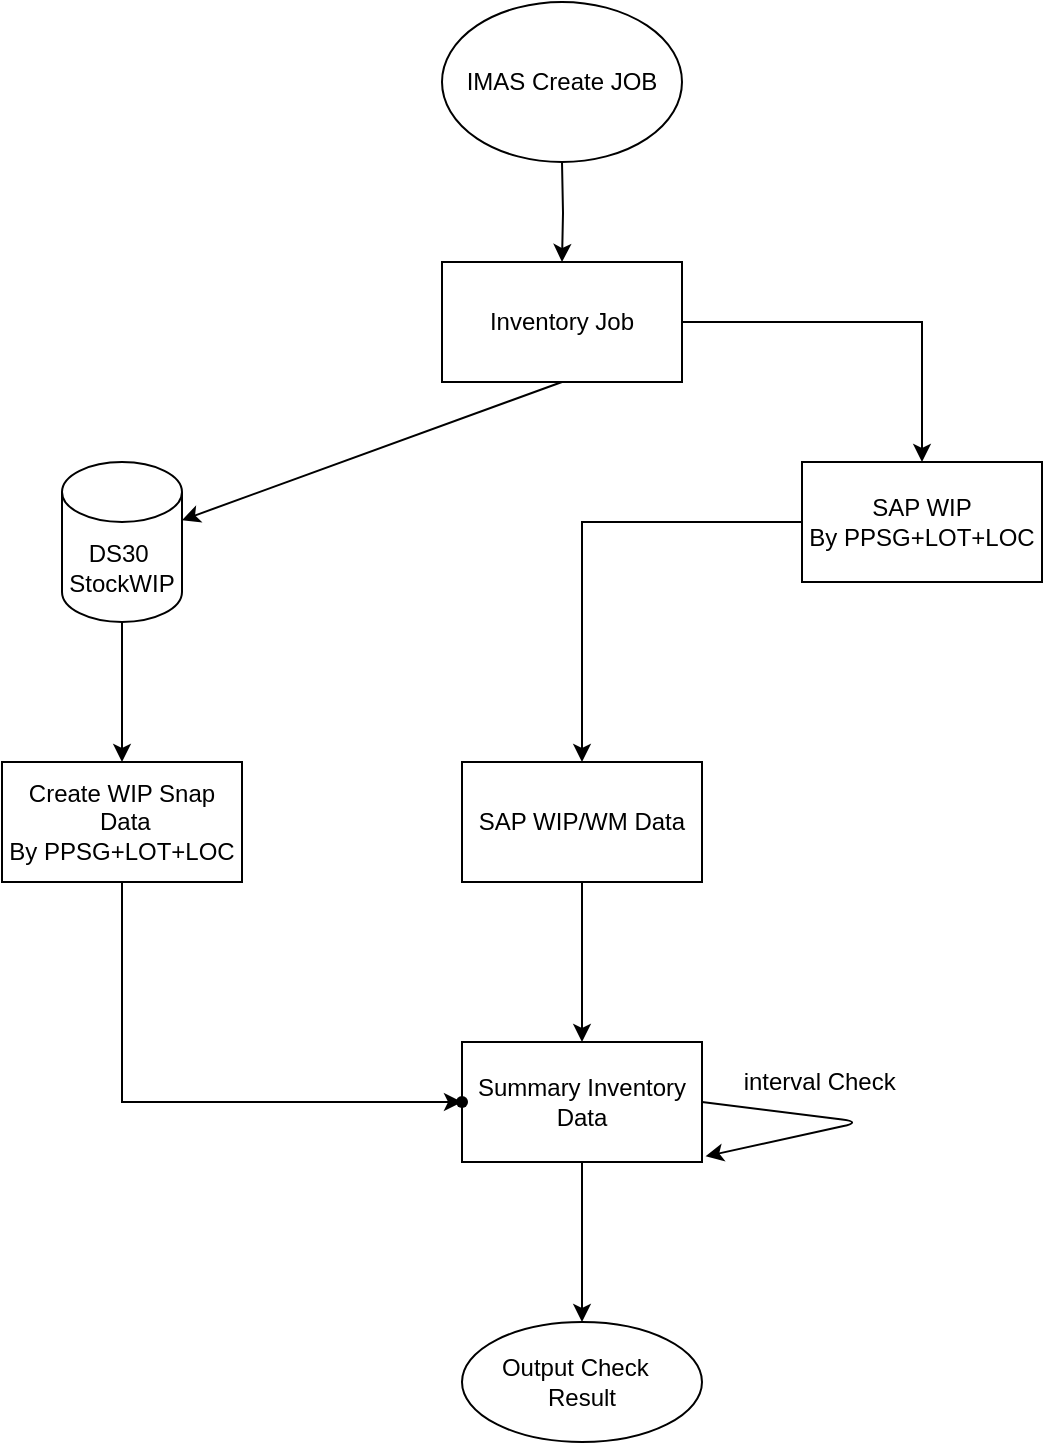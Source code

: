 <mxfile version="14.9.6" type="github">
  <diagram id="wdJrpT5n5IL59rc-fd6O" name="Page-1">
    <mxGraphModel dx="569" dy="318" grid="1" gridSize="10" guides="1" tooltips="1" connect="1" arrows="1" fold="1" page="1" pageScale="1" pageWidth="827" pageHeight="1169" math="0" shadow="0">
      <root>
        <mxCell id="0" />
        <mxCell id="1" parent="0" />
        <mxCell id="BQrTQ1wTN8S8CZVrYa_g-7" value="" style="edgeStyle=orthogonalEdgeStyle;rounded=0;orthogonalLoop=1;jettySize=auto;html=1;" edge="1" parent="1" target="BQrTQ1wTN8S8CZVrYa_g-2">
          <mxGeometry relative="1" as="geometry">
            <mxPoint x="380" y="100" as="sourcePoint" />
          </mxGeometry>
        </mxCell>
        <mxCell id="BQrTQ1wTN8S8CZVrYa_g-9" value="" style="edgeStyle=orthogonalEdgeStyle;rounded=0;orthogonalLoop=1;jettySize=auto;html=1;" edge="1" parent="1" source="BQrTQ1wTN8S8CZVrYa_g-2" target="BQrTQ1wTN8S8CZVrYa_g-8">
          <mxGeometry relative="1" as="geometry" />
        </mxCell>
        <mxCell id="BQrTQ1wTN8S8CZVrYa_g-2" value="Inventory Job" style="rounded=0;whiteSpace=wrap;html=1;" vertex="1" parent="1">
          <mxGeometry x="320" y="150" width="120" height="60" as="geometry" />
        </mxCell>
        <mxCell id="BQrTQ1wTN8S8CZVrYa_g-3" value="DS30&amp;nbsp;&lt;br&gt;StockWIP" style="shape=cylinder3;whiteSpace=wrap;html=1;boundedLbl=1;backgroundOutline=1;size=15;" vertex="1" parent="1">
          <mxGeometry x="130" y="250" width="60" height="80" as="geometry" />
        </mxCell>
        <mxCell id="BQrTQ1wTN8S8CZVrYa_g-4" value="" style="endArrow=classic;html=1;exitX=0.5;exitY=1;exitDx=0;exitDy=0;" edge="1" parent="1" source="BQrTQ1wTN8S8CZVrYa_g-2" target="BQrTQ1wTN8S8CZVrYa_g-3">
          <mxGeometry width="50" height="50" relative="1" as="geometry">
            <mxPoint x="390" y="430" as="sourcePoint" />
            <mxPoint x="440" y="380" as="targetPoint" />
          </mxGeometry>
        </mxCell>
        <mxCell id="BQrTQ1wTN8S8CZVrYa_g-18" value="" style="edgeStyle=orthogonalEdgeStyle;rounded=0;orthogonalLoop=1;jettySize=auto;html=1;" edge="1" parent="1" source="BQrTQ1wTN8S8CZVrYa_g-5" target="BQrTQ1wTN8S8CZVrYa_g-17">
          <mxGeometry relative="1" as="geometry">
            <Array as="points">
              <mxPoint x="160" y="570" />
            </Array>
          </mxGeometry>
        </mxCell>
        <mxCell id="BQrTQ1wTN8S8CZVrYa_g-5" value="Create WIP Snap&lt;br&gt;&amp;nbsp;Data&lt;br&gt;By PPSG+LOT+LOC" style="rounded=0;whiteSpace=wrap;html=1;" vertex="1" parent="1">
          <mxGeometry x="100" y="400" width="120" height="60" as="geometry" />
        </mxCell>
        <mxCell id="BQrTQ1wTN8S8CZVrYa_g-6" value="" style="endArrow=classic;html=1;exitX=0.5;exitY=1;exitDx=0;exitDy=0;exitPerimeter=0;entryX=0.5;entryY=0;entryDx=0;entryDy=0;" edge="1" parent="1" source="BQrTQ1wTN8S8CZVrYa_g-3" target="BQrTQ1wTN8S8CZVrYa_g-5">
          <mxGeometry width="50" height="50" relative="1" as="geometry">
            <mxPoint x="140" y="370" as="sourcePoint" />
            <mxPoint x="310" y="330" as="targetPoint" />
          </mxGeometry>
        </mxCell>
        <mxCell id="BQrTQ1wTN8S8CZVrYa_g-12" value="" style="edgeStyle=orthogonalEdgeStyle;rounded=0;orthogonalLoop=1;jettySize=auto;html=1;" edge="1" parent="1" source="BQrTQ1wTN8S8CZVrYa_g-8" target="BQrTQ1wTN8S8CZVrYa_g-11">
          <mxGeometry relative="1" as="geometry" />
        </mxCell>
        <mxCell id="BQrTQ1wTN8S8CZVrYa_g-8" value="SAP WIP&lt;br&gt;By PPSG+LOT+LOC" style="whiteSpace=wrap;html=1;rounded=0;" vertex="1" parent="1">
          <mxGeometry x="500" y="250" width="120" height="60" as="geometry" />
        </mxCell>
        <mxCell id="BQrTQ1wTN8S8CZVrYa_g-14" value="" style="edgeStyle=orthogonalEdgeStyle;rounded=0;orthogonalLoop=1;jettySize=auto;html=1;" edge="1" parent="1" source="BQrTQ1wTN8S8CZVrYa_g-11" target="BQrTQ1wTN8S8CZVrYa_g-13">
          <mxGeometry relative="1" as="geometry" />
        </mxCell>
        <mxCell id="BQrTQ1wTN8S8CZVrYa_g-11" value="SAP WIP/WM Data" style="whiteSpace=wrap;html=1;rounded=0;" vertex="1" parent="1">
          <mxGeometry x="330" y="400" width="120" height="60" as="geometry" />
        </mxCell>
        <mxCell id="BQrTQ1wTN8S8CZVrYa_g-20" value="" style="edgeStyle=orthogonalEdgeStyle;rounded=0;orthogonalLoop=1;jettySize=auto;html=1;" edge="1" parent="1" source="BQrTQ1wTN8S8CZVrYa_g-13" target="BQrTQ1wTN8S8CZVrYa_g-19">
          <mxGeometry relative="1" as="geometry" />
        </mxCell>
        <mxCell id="BQrTQ1wTN8S8CZVrYa_g-13" value="Summary Inventory&lt;br&gt;Data" style="whiteSpace=wrap;html=1;rounded=0;" vertex="1" parent="1">
          <mxGeometry x="330" y="540" width="120" height="60" as="geometry" />
        </mxCell>
        <mxCell id="BQrTQ1wTN8S8CZVrYa_g-17" value="" style="shape=waypoint;size=6;pointerEvents=1;points=[];fillColor=#ffffff;resizable=0;rotatable=0;perimeter=centerPerimeter;snapToPoint=1;rounded=0;" vertex="1" parent="1">
          <mxGeometry x="310" y="550" width="40" height="40" as="geometry" />
        </mxCell>
        <mxCell id="BQrTQ1wTN8S8CZVrYa_g-19" value="Output Check&amp;nbsp;&amp;nbsp;&lt;br&gt;Result" style="ellipse;whiteSpace=wrap;html=1;rounded=0;" vertex="1" parent="1">
          <mxGeometry x="330" y="680" width="120" height="60" as="geometry" />
        </mxCell>
        <mxCell id="BQrTQ1wTN8S8CZVrYa_g-22" value="&lt;span&gt;IMAS Create JOB&lt;/span&gt;" style="ellipse;whiteSpace=wrap;html=1;" vertex="1" parent="1">
          <mxGeometry x="320" y="20" width="120" height="80" as="geometry" />
        </mxCell>
        <mxCell id="BQrTQ1wTN8S8CZVrYa_g-23" value="" style="endArrow=classic;html=1;exitX=1;exitY=0.5;exitDx=0;exitDy=0;entryX=1.015;entryY=0.953;entryDx=0;entryDy=0;entryPerimeter=0;" edge="1" parent="1" source="BQrTQ1wTN8S8CZVrYa_g-13" target="BQrTQ1wTN8S8CZVrYa_g-13">
          <mxGeometry width="50" height="50" relative="1" as="geometry">
            <mxPoint x="480" y="590" as="sourcePoint" />
            <mxPoint x="540" y="570" as="targetPoint" />
            <Array as="points">
              <mxPoint x="530" y="580" />
            </Array>
          </mxGeometry>
        </mxCell>
        <mxCell id="BQrTQ1wTN8S8CZVrYa_g-24" value="interval Check&amp;nbsp;" style="text;html=1;align=center;verticalAlign=middle;resizable=0;points=[];autosize=1;strokeColor=none;" vertex="1" parent="1">
          <mxGeometry x="465" y="550" width="90" height="20" as="geometry" />
        </mxCell>
      </root>
    </mxGraphModel>
  </diagram>
</mxfile>
